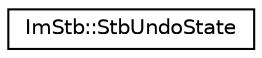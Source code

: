 digraph "Graphical Class Hierarchy"
{
  edge [fontname="Helvetica",fontsize="10",labelfontname="Helvetica",labelfontsize="10"];
  node [fontname="Helvetica",fontsize="10",shape=record];
  rankdir="LR";
  Node0 [label="ImStb::StbUndoState",height=0.2,width=0.4,color="black", fillcolor="white", style="filled",URL="$structImStb_1_1StbUndoState.html"];
}
